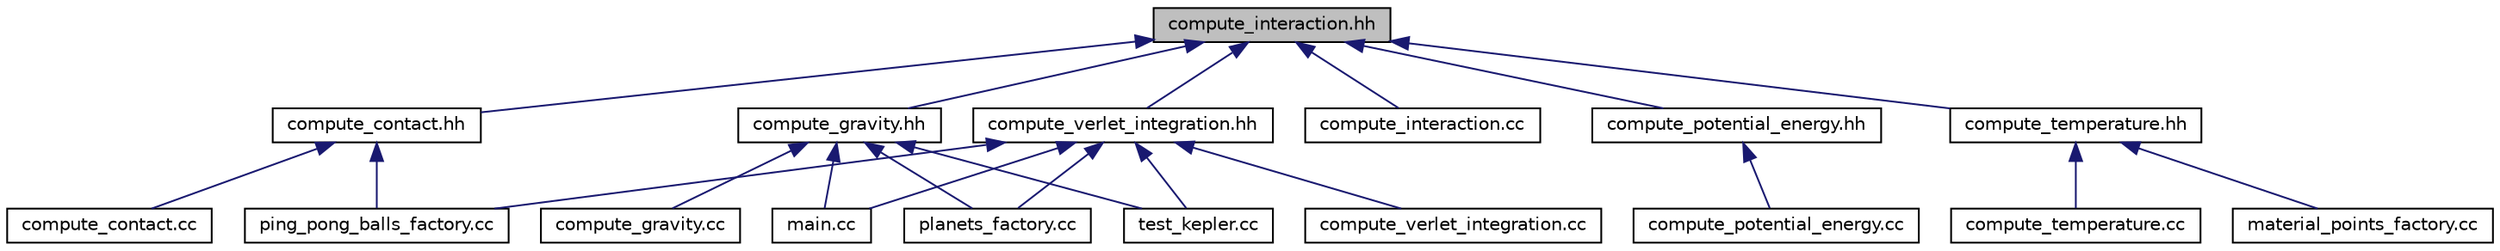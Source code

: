 digraph "compute_interaction.hh"
{
  edge [fontname="Helvetica",fontsize="10",labelfontname="Helvetica",labelfontsize="10"];
  node [fontname="Helvetica",fontsize="10",shape=record];
  Node12 [label="compute_interaction.hh",height=0.2,width=0.4,color="black", fillcolor="grey75", style="filled", fontcolor="black"];
  Node12 -> Node13 [dir="back",color="midnightblue",fontsize="10",style="solid",fontname="Helvetica"];
  Node13 [label="compute_contact.hh",height=0.2,width=0.4,color="black", fillcolor="white", style="filled",URL="$compute__contact_8hh.html"];
  Node13 -> Node14 [dir="back",color="midnightblue",fontsize="10",style="solid",fontname="Helvetica"];
  Node14 [label="compute_contact.cc",height=0.2,width=0.4,color="black", fillcolor="white", style="filled",URL="$compute__contact_8cc.html"];
  Node13 -> Node15 [dir="back",color="midnightblue",fontsize="10",style="solid",fontname="Helvetica"];
  Node15 [label="ping_pong_balls_factory.cc",height=0.2,width=0.4,color="black", fillcolor="white", style="filled",URL="$ping__pong__balls__factory_8cc.html"];
  Node12 -> Node16 [dir="back",color="midnightblue",fontsize="10",style="solid",fontname="Helvetica"];
  Node16 [label="compute_gravity.hh",height=0.2,width=0.4,color="black", fillcolor="white", style="filled",URL="$compute__gravity_8hh.html"];
  Node16 -> Node17 [dir="back",color="midnightblue",fontsize="10",style="solid",fontname="Helvetica"];
  Node17 [label="compute_gravity.cc",height=0.2,width=0.4,color="black", fillcolor="white", style="filled",URL="$compute__gravity_8cc.html"];
  Node16 -> Node18 [dir="back",color="midnightblue",fontsize="10",style="solid",fontname="Helvetica"];
  Node18 [label="main.cc",height=0.2,width=0.4,color="black", fillcolor="white", style="filled",URL="$main_8cc.html"];
  Node16 -> Node19 [dir="back",color="midnightblue",fontsize="10",style="solid",fontname="Helvetica"];
  Node19 [label="planets_factory.cc",height=0.2,width=0.4,color="black", fillcolor="white", style="filled",URL="$planets__factory_8cc.html"];
  Node16 -> Node20 [dir="back",color="midnightblue",fontsize="10",style="solid",fontname="Helvetica"];
  Node20 [label="test_kepler.cc",height=0.2,width=0.4,color="black", fillcolor="white", style="filled",URL="$test__kepler_8cc.html"];
  Node12 -> Node21 [dir="back",color="midnightblue",fontsize="10",style="solid",fontname="Helvetica"];
  Node21 [label="compute_interaction.cc",height=0.2,width=0.4,color="black", fillcolor="white", style="filled",URL="$compute__interaction_8cc.html"];
  Node12 -> Node22 [dir="back",color="midnightblue",fontsize="10",style="solid",fontname="Helvetica"];
  Node22 [label="compute_potential_energy.hh",height=0.2,width=0.4,color="black", fillcolor="white", style="filled",URL="$compute__potential__energy_8hh.html"];
  Node22 -> Node23 [dir="back",color="midnightblue",fontsize="10",style="solid",fontname="Helvetica"];
  Node23 [label="compute_potential_energy.cc",height=0.2,width=0.4,color="black", fillcolor="white", style="filled",URL="$compute__potential__energy_8cc.html"];
  Node12 -> Node24 [dir="back",color="midnightblue",fontsize="10",style="solid",fontname="Helvetica"];
  Node24 [label="compute_temperature.hh",height=0.2,width=0.4,color="black", fillcolor="white", style="filled",URL="$compute__temperature_8hh.html"];
  Node24 -> Node25 [dir="back",color="midnightblue",fontsize="10",style="solid",fontname="Helvetica"];
  Node25 [label="compute_temperature.cc",height=0.2,width=0.4,color="black", fillcolor="white", style="filled",URL="$compute__temperature_8cc.html"];
  Node24 -> Node26 [dir="back",color="midnightblue",fontsize="10",style="solid",fontname="Helvetica"];
  Node26 [label="material_points_factory.cc",height=0.2,width=0.4,color="black", fillcolor="white", style="filled",URL="$material__points__factory_8cc.html"];
  Node12 -> Node27 [dir="back",color="midnightblue",fontsize="10",style="solid",fontname="Helvetica"];
  Node27 [label="compute_verlet_integration.hh",height=0.2,width=0.4,color="black", fillcolor="white", style="filled",URL="$compute__verlet__integration_8hh.html"];
  Node27 -> Node28 [dir="back",color="midnightblue",fontsize="10",style="solid",fontname="Helvetica"];
  Node28 [label="compute_verlet_integration.cc",height=0.2,width=0.4,color="black", fillcolor="white", style="filled",URL="$compute__verlet__integration_8cc.html"];
  Node27 -> Node18 [dir="back",color="midnightblue",fontsize="10",style="solid",fontname="Helvetica"];
  Node27 -> Node15 [dir="back",color="midnightblue",fontsize="10",style="solid",fontname="Helvetica"];
  Node27 -> Node19 [dir="back",color="midnightblue",fontsize="10",style="solid",fontname="Helvetica"];
  Node27 -> Node20 [dir="back",color="midnightblue",fontsize="10",style="solid",fontname="Helvetica"];
}
